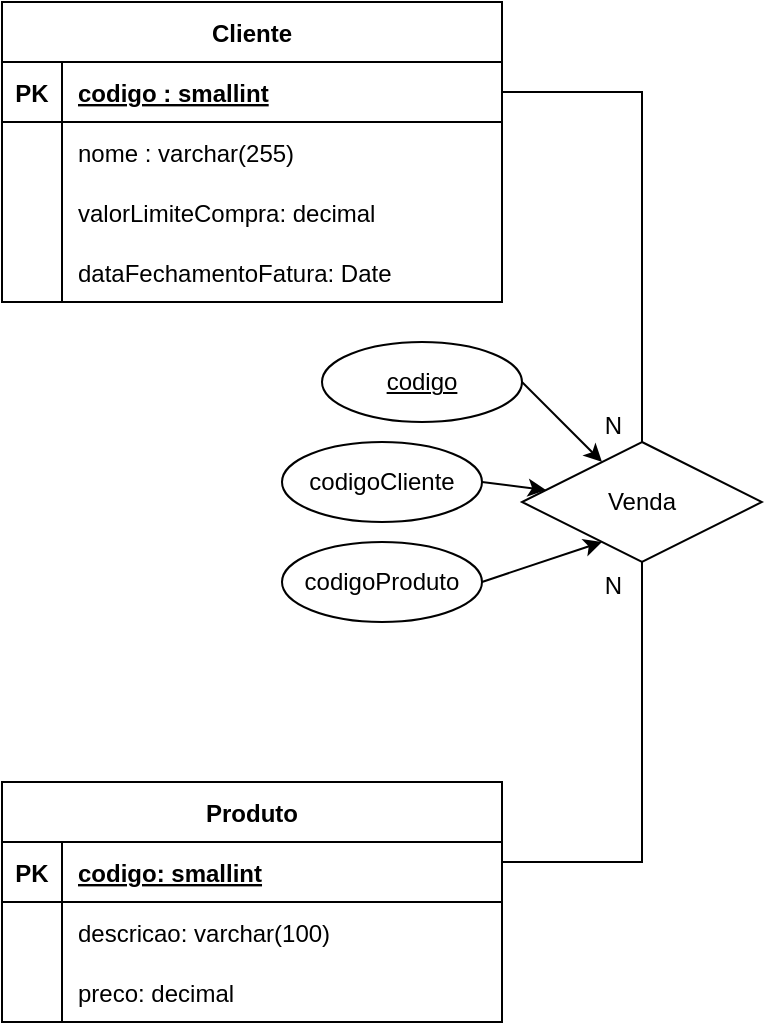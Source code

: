 <mxfile>
    <diagram id="ZU1myMxBm9fZ69Vg30Ri" name="Page-1">
        <mxGraphModel dx="933" dy="787" grid="1" gridSize="10" guides="1" tooltips="1" connect="1" arrows="1" fold="1" page="1" pageScale="1" pageWidth="850" pageHeight="1100" math="0" shadow="0">
            <root>
                <mxCell id="0"/>
                <mxCell id="1" parent="0"/>
                <mxCell id="2" value="Cliente" style="shape=table;startSize=30;container=1;collapsible=1;childLayout=tableLayout;fixedRows=1;rowLines=0;fontStyle=1;align=center;resizeLast=1;" vertex="1" parent="1">
                    <mxGeometry x="70" y="50" width="250" height="150" as="geometry"/>
                </mxCell>
                <mxCell id="3" value="" style="shape=tableRow;horizontal=0;startSize=0;swimlaneHead=0;swimlaneBody=0;fillColor=none;collapsible=0;dropTarget=0;points=[[0,0.5],[1,0.5]];portConstraint=eastwest;top=0;left=0;right=0;bottom=1;" vertex="1" parent="2">
                    <mxGeometry y="30" width="250" height="30" as="geometry"/>
                </mxCell>
                <mxCell id="4" value="PK" style="shape=partialRectangle;connectable=0;fillColor=none;top=0;left=0;bottom=0;right=0;fontStyle=1;overflow=hidden;" vertex="1" parent="3">
                    <mxGeometry width="30" height="30" as="geometry">
                        <mxRectangle width="30" height="30" as="alternateBounds"/>
                    </mxGeometry>
                </mxCell>
                <mxCell id="5" value="codigo : smallint" style="shape=partialRectangle;connectable=0;fillColor=none;top=0;left=0;bottom=0;right=0;align=left;spacingLeft=6;fontStyle=5;overflow=hidden;" vertex="1" parent="3">
                    <mxGeometry x="30" width="220" height="30" as="geometry">
                        <mxRectangle width="220" height="30" as="alternateBounds"/>
                    </mxGeometry>
                </mxCell>
                <mxCell id="6" value="" style="shape=tableRow;horizontal=0;startSize=0;swimlaneHead=0;swimlaneBody=0;fillColor=none;collapsible=0;dropTarget=0;points=[[0,0.5],[1,0.5]];portConstraint=eastwest;top=0;left=0;right=0;bottom=0;" vertex="1" parent="2">
                    <mxGeometry y="60" width="250" height="30" as="geometry"/>
                </mxCell>
                <mxCell id="7" value="" style="shape=partialRectangle;connectable=0;fillColor=none;top=0;left=0;bottom=0;right=0;editable=1;overflow=hidden;" vertex="1" parent="6">
                    <mxGeometry width="30" height="30" as="geometry">
                        <mxRectangle width="30" height="30" as="alternateBounds"/>
                    </mxGeometry>
                </mxCell>
                <mxCell id="8" value="nome : varchar(255)" style="shape=partialRectangle;connectable=0;fillColor=none;top=0;left=0;bottom=0;right=0;align=left;spacingLeft=6;overflow=hidden;" vertex="1" parent="6">
                    <mxGeometry x="30" width="220" height="30" as="geometry">
                        <mxRectangle width="220" height="30" as="alternateBounds"/>
                    </mxGeometry>
                </mxCell>
                <mxCell id="9" value="" style="shape=tableRow;horizontal=0;startSize=0;swimlaneHead=0;swimlaneBody=0;fillColor=none;collapsible=0;dropTarget=0;points=[[0,0.5],[1,0.5]];portConstraint=eastwest;top=0;left=0;right=0;bottom=0;" vertex="1" parent="2">
                    <mxGeometry y="90" width="250" height="30" as="geometry"/>
                </mxCell>
                <mxCell id="10" value="" style="shape=partialRectangle;connectable=0;fillColor=none;top=0;left=0;bottom=0;right=0;editable=1;overflow=hidden;" vertex="1" parent="9">
                    <mxGeometry width="30" height="30" as="geometry">
                        <mxRectangle width="30" height="30" as="alternateBounds"/>
                    </mxGeometry>
                </mxCell>
                <mxCell id="11" value="valorLimiteCompra: decimal" style="shape=partialRectangle;connectable=0;fillColor=none;top=0;left=0;bottom=0;right=0;align=left;spacingLeft=6;overflow=hidden;" vertex="1" parent="9">
                    <mxGeometry x="30" width="220" height="30" as="geometry">
                        <mxRectangle width="220" height="30" as="alternateBounds"/>
                    </mxGeometry>
                </mxCell>
                <mxCell id="12" value="" style="shape=tableRow;horizontal=0;startSize=0;swimlaneHead=0;swimlaneBody=0;fillColor=none;collapsible=0;dropTarget=0;points=[[0,0.5],[1,0.5]];portConstraint=eastwest;top=0;left=0;right=0;bottom=0;" vertex="1" parent="2">
                    <mxGeometry y="120" width="250" height="30" as="geometry"/>
                </mxCell>
                <mxCell id="13" value="" style="shape=partialRectangle;connectable=0;fillColor=none;top=0;left=0;bottom=0;right=0;editable=1;overflow=hidden;" vertex="1" parent="12">
                    <mxGeometry width="30" height="30" as="geometry">
                        <mxRectangle width="30" height="30" as="alternateBounds"/>
                    </mxGeometry>
                </mxCell>
                <mxCell id="14" value="dataFechamentoFatura: Date" style="shape=partialRectangle;connectable=0;fillColor=none;top=0;left=0;bottom=0;right=0;align=left;spacingLeft=6;overflow=hidden;" vertex="1" parent="12">
                    <mxGeometry x="30" width="220" height="30" as="geometry">
                        <mxRectangle width="220" height="30" as="alternateBounds"/>
                    </mxGeometry>
                </mxCell>
                <mxCell id="15" value="Produto" style="shape=table;startSize=30;container=1;collapsible=1;childLayout=tableLayout;fixedRows=1;rowLines=0;fontStyle=1;align=center;resizeLast=1;" vertex="1" parent="1">
                    <mxGeometry x="70" y="440" width="250" height="120" as="geometry"/>
                </mxCell>
                <mxCell id="16" value="" style="shape=tableRow;horizontal=0;startSize=0;swimlaneHead=0;swimlaneBody=0;fillColor=none;collapsible=0;dropTarget=0;points=[[0,0.5],[1,0.5]];portConstraint=eastwest;top=0;left=0;right=0;bottom=1;" vertex="1" parent="15">
                    <mxGeometry y="30" width="250" height="30" as="geometry"/>
                </mxCell>
                <mxCell id="17" value="PK" style="shape=partialRectangle;connectable=0;fillColor=none;top=0;left=0;bottom=0;right=0;fontStyle=1;overflow=hidden;" vertex="1" parent="16">
                    <mxGeometry width="30" height="30" as="geometry">
                        <mxRectangle width="30" height="30" as="alternateBounds"/>
                    </mxGeometry>
                </mxCell>
                <mxCell id="18" value="codigo: smallint" style="shape=partialRectangle;connectable=0;fillColor=none;top=0;left=0;bottom=0;right=0;align=left;spacingLeft=6;fontStyle=5;overflow=hidden;" vertex="1" parent="16">
                    <mxGeometry x="30" width="220" height="30" as="geometry">
                        <mxRectangle width="220" height="30" as="alternateBounds"/>
                    </mxGeometry>
                </mxCell>
                <mxCell id="19" value="" style="shape=tableRow;horizontal=0;startSize=0;swimlaneHead=0;swimlaneBody=0;fillColor=none;collapsible=0;dropTarget=0;points=[[0,0.5],[1,0.5]];portConstraint=eastwest;top=0;left=0;right=0;bottom=0;" vertex="1" parent="15">
                    <mxGeometry y="60" width="250" height="30" as="geometry"/>
                </mxCell>
                <mxCell id="20" value="" style="shape=partialRectangle;connectable=0;fillColor=none;top=0;left=0;bottom=0;right=0;editable=1;overflow=hidden;" vertex="1" parent="19">
                    <mxGeometry width="30" height="30" as="geometry">
                        <mxRectangle width="30" height="30" as="alternateBounds"/>
                    </mxGeometry>
                </mxCell>
                <mxCell id="21" value="descricao: varchar(100)" style="shape=partialRectangle;connectable=0;fillColor=none;top=0;left=0;bottom=0;right=0;align=left;spacingLeft=6;overflow=hidden;" vertex="1" parent="19">
                    <mxGeometry x="30" width="220" height="30" as="geometry">
                        <mxRectangle width="220" height="30" as="alternateBounds"/>
                    </mxGeometry>
                </mxCell>
                <mxCell id="22" value="" style="shape=tableRow;horizontal=0;startSize=0;swimlaneHead=0;swimlaneBody=0;fillColor=none;collapsible=0;dropTarget=0;points=[[0,0.5],[1,0.5]];portConstraint=eastwest;top=0;left=0;right=0;bottom=0;" vertex="1" parent="15">
                    <mxGeometry y="90" width="250" height="30" as="geometry"/>
                </mxCell>
                <mxCell id="23" value="" style="shape=partialRectangle;connectable=0;fillColor=none;top=0;left=0;bottom=0;right=0;editable=1;overflow=hidden;" vertex="1" parent="22">
                    <mxGeometry width="30" height="30" as="geometry">
                        <mxRectangle width="30" height="30" as="alternateBounds"/>
                    </mxGeometry>
                </mxCell>
                <mxCell id="24" value="preco: decimal" style="shape=partialRectangle;connectable=0;fillColor=none;top=0;left=0;bottom=0;right=0;align=left;spacingLeft=6;overflow=hidden;" vertex="1" parent="22">
                    <mxGeometry x="30" width="220" height="30" as="geometry">
                        <mxRectangle width="220" height="30" as="alternateBounds"/>
                    </mxGeometry>
                </mxCell>
                <mxCell id="28" value="Venda" style="shape=rhombus;perimeter=rhombusPerimeter;whiteSpace=wrap;html=1;align=center;" vertex="1" parent="1">
                    <mxGeometry x="330" y="270" width="120" height="60" as="geometry"/>
                </mxCell>
                <mxCell id="35" value="" style="endArrow=none;html=1;rounded=0;exitX=1;exitY=0.25;exitDx=0;exitDy=0;entryX=0.5;entryY=1;entryDx=0;entryDy=0;" edge="1" parent="1" target="28">
                    <mxGeometry relative="1" as="geometry">
                        <mxPoint x="320" y="480" as="sourcePoint"/>
                        <mxPoint x="390" y="350" as="targetPoint"/>
                        <Array as="points">
                            <mxPoint x="390" y="480"/>
                        </Array>
                    </mxGeometry>
                </mxCell>
                <mxCell id="36" value="N" style="resizable=0;html=1;align=right;verticalAlign=bottom;" connectable="0" vertex="1" parent="35">
                    <mxGeometry x="1" relative="1" as="geometry">
                        <mxPoint x="-10" y="20" as="offset"/>
                    </mxGeometry>
                </mxCell>
                <mxCell id="37" value="" style="endArrow=none;html=1;rounded=0;exitX=1;exitY=0.5;exitDx=0;exitDy=0;entryX=0.5;entryY=0;entryDx=0;entryDy=0;" edge="1" parent="1" source="3" target="28">
                    <mxGeometry relative="1" as="geometry">
                        <mxPoint x="340" y="400" as="sourcePoint"/>
                        <mxPoint x="500" y="400" as="targetPoint"/>
                        <Array as="points">
                            <mxPoint x="390" y="95"/>
                        </Array>
                    </mxGeometry>
                </mxCell>
                <mxCell id="38" value="N" style="resizable=0;html=1;align=right;verticalAlign=bottom;" connectable="0" vertex="1" parent="37">
                    <mxGeometry x="1" relative="1" as="geometry">
                        <mxPoint x="-10" as="offset"/>
                    </mxGeometry>
                </mxCell>
                <mxCell id="43" style="edgeStyle=none;html=1;exitX=1;exitY=0.5;exitDx=0;exitDy=0;" edge="1" parent="1" source="39" target="28">
                    <mxGeometry relative="1" as="geometry"/>
                </mxCell>
                <mxCell id="39" value="codigo" style="ellipse;whiteSpace=wrap;html=1;align=center;fontStyle=4;" vertex="1" parent="1">
                    <mxGeometry x="230" y="220" width="100" height="40" as="geometry"/>
                </mxCell>
                <mxCell id="46" style="edgeStyle=none;html=1;exitX=1;exitY=0.5;exitDx=0;exitDy=0;" edge="1" parent="1" source="40" target="28">
                    <mxGeometry relative="1" as="geometry"/>
                </mxCell>
                <mxCell id="40" value="codigoCliente" style="ellipse;whiteSpace=wrap;html=1;align=center;" vertex="1" parent="1">
                    <mxGeometry x="210" y="270" width="100" height="40" as="geometry"/>
                </mxCell>
                <mxCell id="45" style="edgeStyle=none;html=1;exitX=1;exitY=0.5;exitDx=0;exitDy=0;entryX=0.333;entryY=0.833;entryDx=0;entryDy=0;entryPerimeter=0;" edge="1" parent="1" source="41" target="28">
                    <mxGeometry relative="1" as="geometry"/>
                </mxCell>
                <mxCell id="41" value="codigoProduto" style="ellipse;whiteSpace=wrap;html=1;align=center;" vertex="1" parent="1">
                    <mxGeometry x="210" y="320" width="100" height="40" as="geometry"/>
                </mxCell>
            </root>
        </mxGraphModel>
    </diagram>
</mxfile>